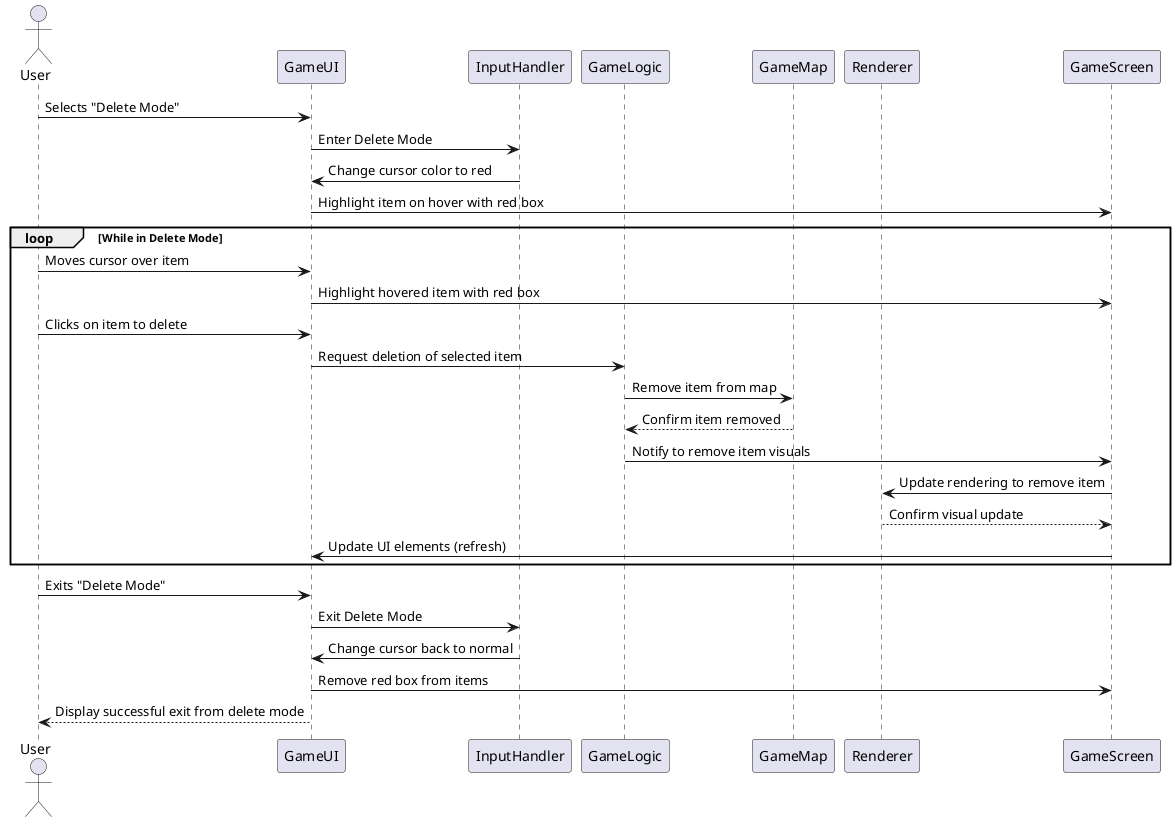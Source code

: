 @startuml
actor User
participant GameUI
participant InputHandler
participant GameLogic
participant GameMap
participant Renderer
participant GameScreen

User -> GameUI : Selects "Delete Mode"
GameUI -> InputHandler : Enter Delete Mode
InputHandler -> GameUI : Change cursor color to red
GameUI -> GameScreen : Highlight item on hover with red box

loop While in Delete Mode
    User -> GameUI : Moves cursor over item
    GameUI -> GameScreen : Highlight hovered item with red box

    User -> GameUI : Clicks on item to delete
    GameUI -> GameLogic : Request deletion of selected item
    GameLogic -> GameMap : Remove item from map
    GameMap --> GameLogic : Confirm item removed
    GameLogic -> GameScreen : Notify to remove item visuals
    GameScreen -> Renderer : Update rendering to remove item
    Renderer --> GameScreen : Confirm visual update
    GameScreen -> GameUI : Update UI elements (refresh)
end

User -> GameUI : Exits "Delete Mode"
GameUI -> InputHandler : Exit Delete Mode
InputHandler -> GameUI : Change cursor back to normal
GameUI -> GameScreen : Remove red box from items
GameUI --> User : Display successful exit from delete mode
@enduml

